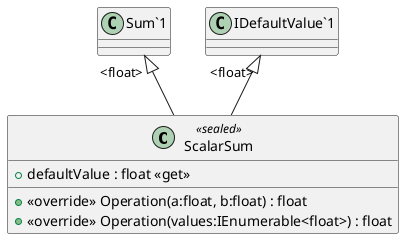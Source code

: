 @startuml
class ScalarSum <<sealed>> {
    + defaultValue : float <<get>>
    + <<override>> Operation(a:float, b:float) : float
    + <<override>> Operation(values:IEnumerable<float>) : float
}
"Sum`1" "<float>" <|-- ScalarSum
"IDefaultValue`1" "<float>" <|-- ScalarSum
@enduml
